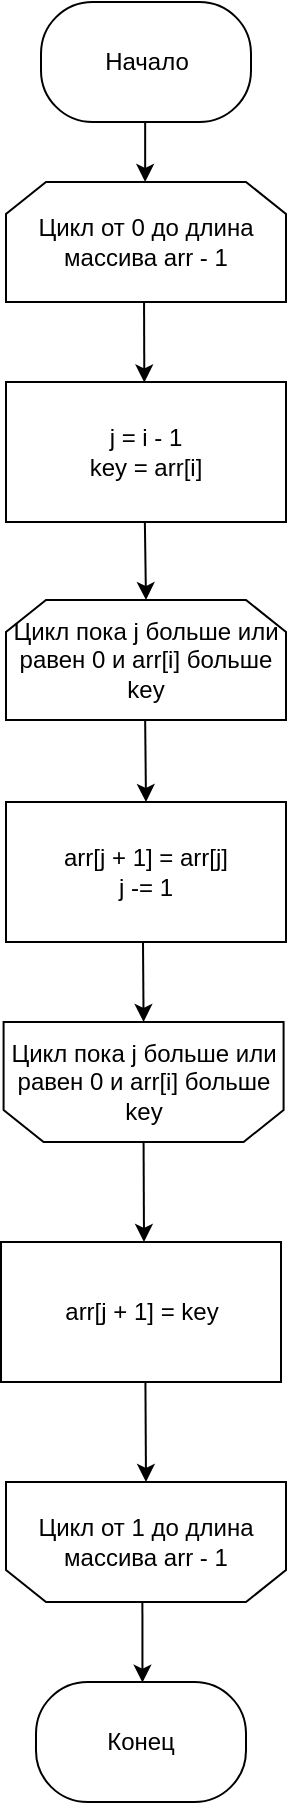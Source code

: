 <mxfile version="13.7.5" type="device"><diagram id="BjiO_fK0GudBhRSHpEPe" name="Page-1"><mxGraphModel dx="968" dy="832" grid="1" gridSize="10" guides="1" tooltips="1" connect="1" arrows="1" fold="1" page="1" pageScale="1" pageWidth="827" pageHeight="1169" math="0" shadow="0"><root><mxCell id="0"/><mxCell id="1" parent="0"/><mxCell id="agkX4Lh6OkMtpgwpdLsP-276" value="" style="endArrow=classic;html=1;exitX=0.5;exitY=1;exitDx=0;exitDy=0;" edge="1" parent="1"><mxGeometry width="50" height="50" relative="1" as="geometry"><mxPoint x="279.58" y="870" as="sourcePoint"/><mxPoint x="279.58" y="900" as="targetPoint"/></mxGeometry></mxCell><mxCell id="agkX4Lh6OkMtpgwpdLsP-281" value="" style="endArrow=classic;html=1;exitX=0.493;exitY=0.99;exitDx=0;exitDy=0;exitPerimeter=0;entryX=0.494;entryY=0.003;entryDx=0;entryDy=0;entryPerimeter=0;" edge="1" parent="1" source="agkX4Lh6OkMtpgwpdLsP-289" target="agkX4Lh6OkMtpgwpdLsP-359"><mxGeometry width="50" height="50" relative="1" as="geometry"><mxPoint x="269.41" y="1185" as="sourcePoint"/><mxPoint x="279" y="1000" as="targetPoint"/></mxGeometry></mxCell><mxCell id="agkX4Lh6OkMtpgwpdLsP-283" value="arr[j + 1] = key" style="rounded=0;whiteSpace=wrap;html=1;" vertex="1" parent="1"><mxGeometry x="207.5" y="1430" width="140" height="70" as="geometry"/></mxCell><mxCell id="agkX4Lh6OkMtpgwpdLsP-289" value="Цикл от 0 до длина массива arr - 1" style="shape=loopLimit;whiteSpace=wrap;html=1;" vertex="1" parent="1"><mxGeometry x="210" y="900" width="140" height="60" as="geometry"/></mxCell><mxCell id="agkX4Lh6OkMtpgwpdLsP-294" value="Начало" style="rounded=1;whiteSpace=wrap;html=1;arcSize=43;" vertex="1" parent="1"><mxGeometry x="227.5" y="810" width="105" height="60" as="geometry"/></mxCell><mxCell id="agkX4Lh6OkMtpgwpdLsP-348" value="" style="endArrow=classic;html=1;exitX=0.5;exitY=0;exitDx=0;exitDy=0;" edge="1" parent="1" source="agkX4Lh6OkMtpgwpdLsP-365"><mxGeometry width="50" height="50" relative="1" as="geometry"><mxPoint x="278.2" y="1420" as="sourcePoint"/><mxPoint x="279" y="1430" as="targetPoint"/></mxGeometry></mxCell><mxCell id="agkX4Lh6OkMtpgwpdLsP-356" value="" style="endArrow=classic;html=1;exitX=0.493;exitY=0.99;exitDx=0;exitDy=0;exitPerimeter=0;entryX=0.507;entryY=0.005;entryDx=0;entryDy=0;entryPerimeter=0;" edge="1" parent="1" target="agkX4Lh6OkMtpgwpdLsP-357"><mxGeometry width="50" height="50" relative="1" as="geometry"><mxPoint x="278.2" y="1610" as="sourcePoint"/><mxPoint x="278.68" y="1650" as="targetPoint"/></mxGeometry></mxCell><mxCell id="agkX4Lh6OkMtpgwpdLsP-357" value="Конец" style="rounded=1;whiteSpace=wrap;html=1;arcSize=43;" vertex="1" parent="1"><mxGeometry x="225" y="1650" width="105" height="60" as="geometry"/></mxCell><mxCell id="agkX4Lh6OkMtpgwpdLsP-359" value="j = i - 1&lt;br&gt;key = arr[i]" style="rounded=0;whiteSpace=wrap;html=1;" vertex="1" parent="1"><mxGeometry x="210" y="1000" width="140" height="70" as="geometry"/></mxCell><mxCell id="agkX4Lh6OkMtpgwpdLsP-360" value="" style="endArrow=classic;html=1;exitX=0.493;exitY=0.99;exitDx=0;exitDy=0;exitPerimeter=0;entryX=0.5;entryY=0;entryDx=0;entryDy=0;" edge="1" parent="1" target="agkX4Lh6OkMtpgwpdLsP-361"><mxGeometry width="50" height="50" relative="1" as="geometry"><mxPoint x="279.43" y="1070.0" as="sourcePoint"/><mxPoint x="279.41" y="1110.6" as="targetPoint"/></mxGeometry></mxCell><mxCell id="agkX4Lh6OkMtpgwpdLsP-361" value="Цикл пока j больше или равен 0 и&amp;nbsp;arr[i] больше key" style="shape=loopLimit;whiteSpace=wrap;html=1;" vertex="1" parent="1"><mxGeometry x="210" y="1109" width="140" height="60" as="geometry"/></mxCell><mxCell id="agkX4Lh6OkMtpgwpdLsP-362" value="" style="endArrow=classic;html=1;exitX=0.493;exitY=0.99;exitDx=0;exitDy=0;exitPerimeter=0;entryX=0.5;entryY=0;entryDx=0;entryDy=0;" edge="1" parent="1" target="agkX4Lh6OkMtpgwpdLsP-363"><mxGeometry width="50" height="50" relative="1" as="geometry"><mxPoint x="279.58" y="1169.0" as="sourcePoint"/><mxPoint x="290" y="1200" as="targetPoint"/></mxGeometry></mxCell><mxCell id="agkX4Lh6OkMtpgwpdLsP-363" value="arr[j + 1] = arr[j]&lt;br&gt;j -= 1" style="rounded=0;whiteSpace=wrap;html=1;" vertex="1" parent="1"><mxGeometry x="210" y="1210" width="140" height="70" as="geometry"/></mxCell><mxCell id="agkX4Lh6OkMtpgwpdLsP-364" value="" style="endArrow=classic;html=1;exitX=0.493;exitY=0.99;exitDx=0;exitDy=0;exitPerimeter=0;entryX=0.5;entryY=1;entryDx=0;entryDy=0;" edge="1" parent="1" target="agkX4Lh6OkMtpgwpdLsP-365"><mxGeometry width="50" height="50" relative="1" as="geometry"><mxPoint x="278.5" y="1280.0" as="sourcePoint"/><mxPoint x="278.92" y="1321" as="targetPoint"/></mxGeometry></mxCell><mxCell id="agkX4Lh6OkMtpgwpdLsP-365" value="Цикл пока j больше или равен 0 и&amp;nbsp;arr[i] больше key" style="shape=loopLimit;whiteSpace=wrap;html=1;direction=west;" vertex="1" parent="1"><mxGeometry x="208.79" y="1320" width="140" height="60" as="geometry"/></mxCell><mxCell id="agkX4Lh6OkMtpgwpdLsP-366" value="" style="endArrow=classic;html=1;exitX=0.5;exitY=0;exitDx=0;exitDy=0;entryX=0.5;entryY=1;entryDx=0;entryDy=0;" edge="1" parent="1" target="agkX4Lh6OkMtpgwpdLsP-367"><mxGeometry width="50" height="50" relative="1" as="geometry"><mxPoint x="279.71" y="1500" as="sourcePoint"/><mxPoint x="279.92" y="1550" as="targetPoint"/></mxGeometry></mxCell><mxCell id="agkX4Lh6OkMtpgwpdLsP-367" value="Цикл от 1 до длина массива arr - 1" style="shape=loopLimit;whiteSpace=wrap;html=1;direction=west;" vertex="1" parent="1"><mxGeometry x="210" y="1550" width="140" height="60" as="geometry"/></mxCell></root></mxGraphModel></diagram></mxfile>